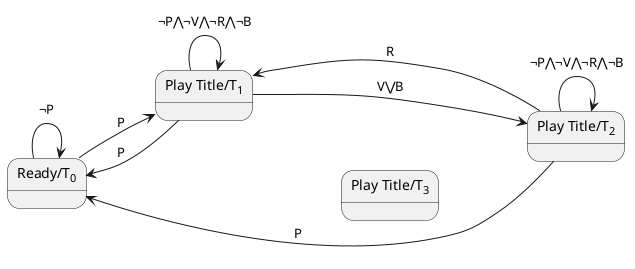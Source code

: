 @startuml
left to right direction

state "Ready/T<sub>0</sub>" as T0
state "Play Title/T<sub>1</sub>" as T1
state "Play Title/T<sub>2</sub>" as T2
state "Play Title/T<sub>3</sub>" as T3
'[*] -[hidden]-> T0
T0 --> T0 : ¬P
T0 --> T1 : P
T1 --> T0 : P
T1 --> T1 : ¬P⋀¬V⋀¬R⋀¬B 
T1 --> T2 : V⋁B
'T1 -[hidden]-> T2 : ¬P⋀(V⋁B)
T1 -[hidden]-> T3 : R
'T1 -[hidden]-> T3 : ¬P⋀R
T2 --> T0 : P
T2 --> T1 : R
T2 --> T2 : ¬P⋀¬V⋀¬R⋀¬B
T2 -[hidden]-> T3 : V⋁B
T3 -[hidden]-> T0 : P
T3 -[hidden]-> T1 : V⋁B
T3 -[hidden]-> T2 : R
T3 -[hidden]-> T3 : ¬P⋀¬V⋀¬R⋀¬B

@enduml